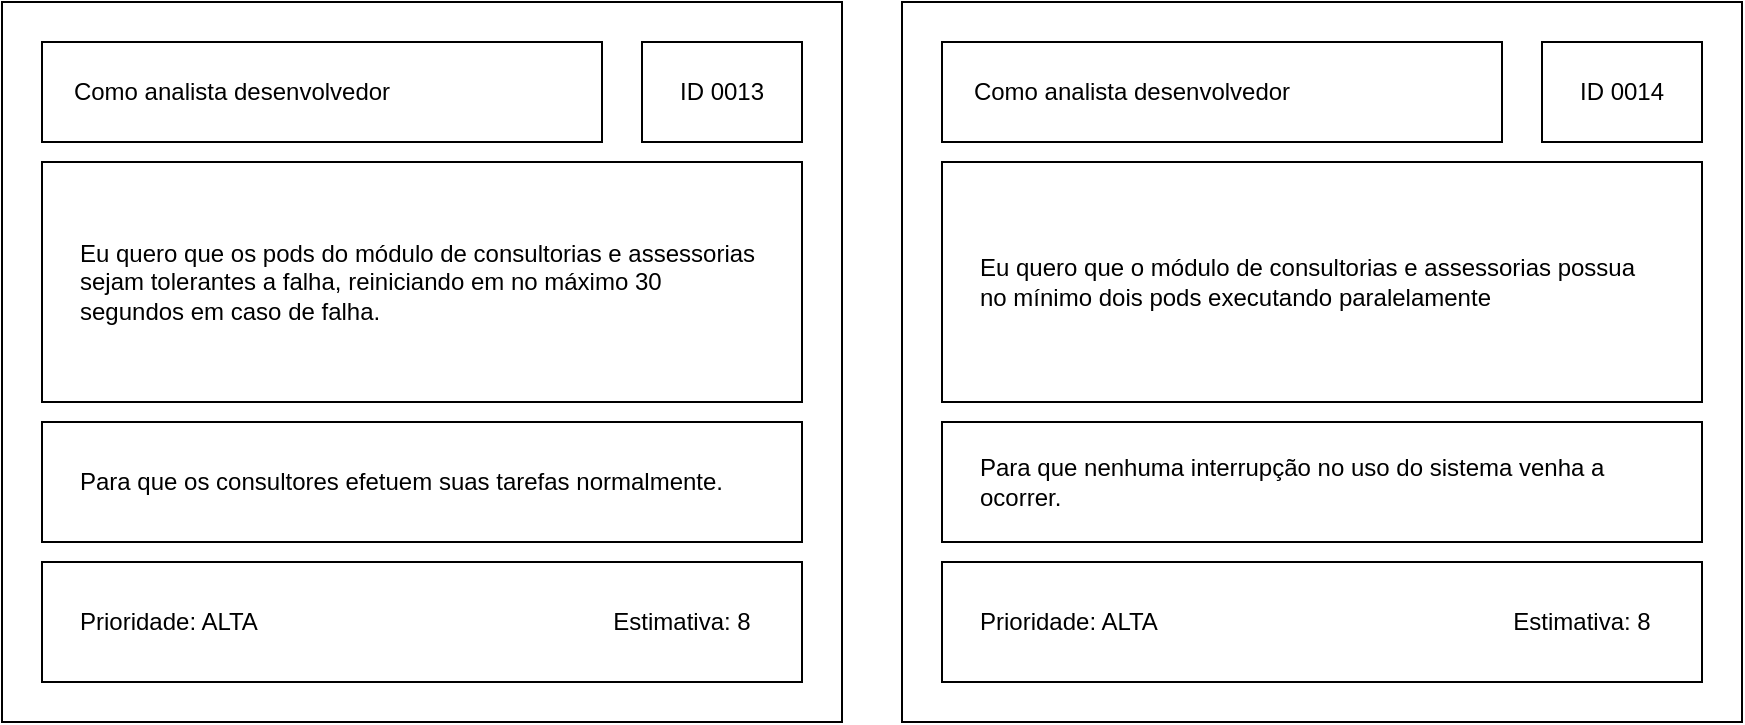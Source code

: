 <mxfile version="14.4.3" type="device"><diagram id="Y2dY6pVj6eskUl1Qb5Ph" name="Página-1"><mxGraphModel dx="1422" dy="822" grid="1" gridSize="10" guides="1" tooltips="1" connect="1" arrows="1" fold="1" page="1" pageScale="1" pageWidth="827" pageHeight="1169" math="0" shadow="0"><root><mxCell id="0"/><mxCell id="1" parent="0"/><mxCell id="jgaJscuF3KKtH_87hPVX-1" value="" style="rounded=0;whiteSpace=wrap;html=1;" parent="1" vertex="1"><mxGeometry x="200" y="160" width="420" height="360" as="geometry"/></mxCell><mxCell id="jgaJscuF3KKtH_87hPVX-3" value="" style="rounded=0;whiteSpace=wrap;html=1;" parent="1" vertex="1"><mxGeometry x="220" y="180" width="280" height="50" as="geometry"/></mxCell><mxCell id="jgaJscuF3KKtH_87hPVX-4" value="" style="rounded=0;whiteSpace=wrap;html=1;" parent="1" vertex="1"><mxGeometry x="520" y="180" width="80" height="50" as="geometry"/></mxCell><mxCell id="jgaJscuF3KKtH_87hPVX-5" value="Como analista desenvolvedor" style="text;html=1;strokeColor=none;fillColor=none;align=center;verticalAlign=middle;whiteSpace=wrap;rounded=0;" parent="1" vertex="1"><mxGeometry x="230" y="195" width="170" height="20" as="geometry"/></mxCell><mxCell id="jgaJscuF3KKtH_87hPVX-6" value="ID 0013" style="text;html=1;strokeColor=none;fillColor=none;align=center;verticalAlign=middle;whiteSpace=wrap;rounded=0;" parent="1" vertex="1"><mxGeometry x="530" y="195" width="60" height="20" as="geometry"/></mxCell><mxCell id="jgaJscuF3KKtH_87hPVX-7" value="Eu quero que os pods do módulo de consultorias e assessorias sejam tolerantes a falha, reiniciando em no máximo 30 segundos em caso de falha." style="rounded=0;whiteSpace=wrap;html=1;align=left;spacingLeft=17;spacingRight=17;" parent="1" vertex="1"><mxGeometry x="220" y="240" width="380" height="120" as="geometry"/></mxCell><mxCell id="jgaJscuF3KKtH_87hPVX-9" value="Para que os consultores efetuem suas tarefas normalmente." style="rounded=0;whiteSpace=wrap;html=1;align=left;spacingLeft=17;spacingRight=17;" parent="1" vertex="1"><mxGeometry x="220" y="370" width="380" height="60" as="geometry"/></mxCell><mxCell id="jgaJscuF3KKtH_87hPVX-10" value="Prioridade: ALTA" style="rounded=0;whiteSpace=wrap;html=1;align=left;spacingLeft=17;spacingRight=17;" parent="1" vertex="1"><mxGeometry x="220" y="440" width="380" height="60" as="geometry"/></mxCell><mxCell id="jgaJscuF3KKtH_87hPVX-11" value="Estimativa: 8" style="text;html=1;strokeColor=none;fillColor=none;align=center;verticalAlign=middle;whiteSpace=wrap;rounded=0;" parent="1" vertex="1"><mxGeometry x="500" y="460" width="80" height="20" as="geometry"/></mxCell><mxCell id="jgaJscuF3KKtH_87hPVX-12" value="" style="rounded=0;whiteSpace=wrap;html=1;" parent="1" vertex="1"><mxGeometry x="650" y="160" width="420" height="360" as="geometry"/></mxCell><mxCell id="jgaJscuF3KKtH_87hPVX-13" value="" style="rounded=0;whiteSpace=wrap;html=1;" parent="1" vertex="1"><mxGeometry x="670" y="180" width="280" height="50" as="geometry"/></mxCell><mxCell id="jgaJscuF3KKtH_87hPVX-14" value="" style="rounded=0;whiteSpace=wrap;html=1;" parent="1" vertex="1"><mxGeometry x="970" y="180" width="80" height="50" as="geometry"/></mxCell><mxCell id="jgaJscuF3KKtH_87hPVX-15" value="Como analista desenvolvedor" style="text;html=1;strokeColor=none;fillColor=none;align=center;verticalAlign=middle;whiteSpace=wrap;rounded=0;" parent="1" vertex="1"><mxGeometry x="680" y="195" width="170" height="20" as="geometry"/></mxCell><mxCell id="jgaJscuF3KKtH_87hPVX-16" value="ID 0014" style="text;html=1;strokeColor=none;fillColor=none;align=center;verticalAlign=middle;whiteSpace=wrap;rounded=0;" parent="1" vertex="1"><mxGeometry x="980" y="195" width="60" height="20" as="geometry"/></mxCell><mxCell id="jgaJscuF3KKtH_87hPVX-17" value="Eu quero que o módulo de consultorias e assessorias possua no mínimo dois pods executando paralelamente" style="rounded=0;whiteSpace=wrap;html=1;align=left;spacingLeft=17;spacingRight=17;" parent="1" vertex="1"><mxGeometry x="670" y="240" width="380" height="120" as="geometry"/></mxCell><mxCell id="jgaJscuF3KKtH_87hPVX-18" value="Para que nenhuma interrupção no uso do sistema venha a ocorrer." style="rounded=0;whiteSpace=wrap;html=1;align=left;spacingLeft=17;spacingRight=17;" parent="1" vertex="1"><mxGeometry x="670" y="370" width="380" height="60" as="geometry"/></mxCell><mxCell id="jgaJscuF3KKtH_87hPVX-19" value="Prioridade: ALTA" style="rounded=0;whiteSpace=wrap;html=1;align=left;spacingLeft=17;spacingRight=17;" parent="1" vertex="1"><mxGeometry x="670" y="440" width="380" height="60" as="geometry"/></mxCell><mxCell id="jgaJscuF3KKtH_87hPVX-20" value="Estimativa: 8" style="text;html=1;strokeColor=none;fillColor=none;align=center;verticalAlign=middle;whiteSpace=wrap;rounded=0;" parent="1" vertex="1"><mxGeometry x="950" y="460" width="80" height="20" as="geometry"/></mxCell></root></mxGraphModel></diagram></mxfile>